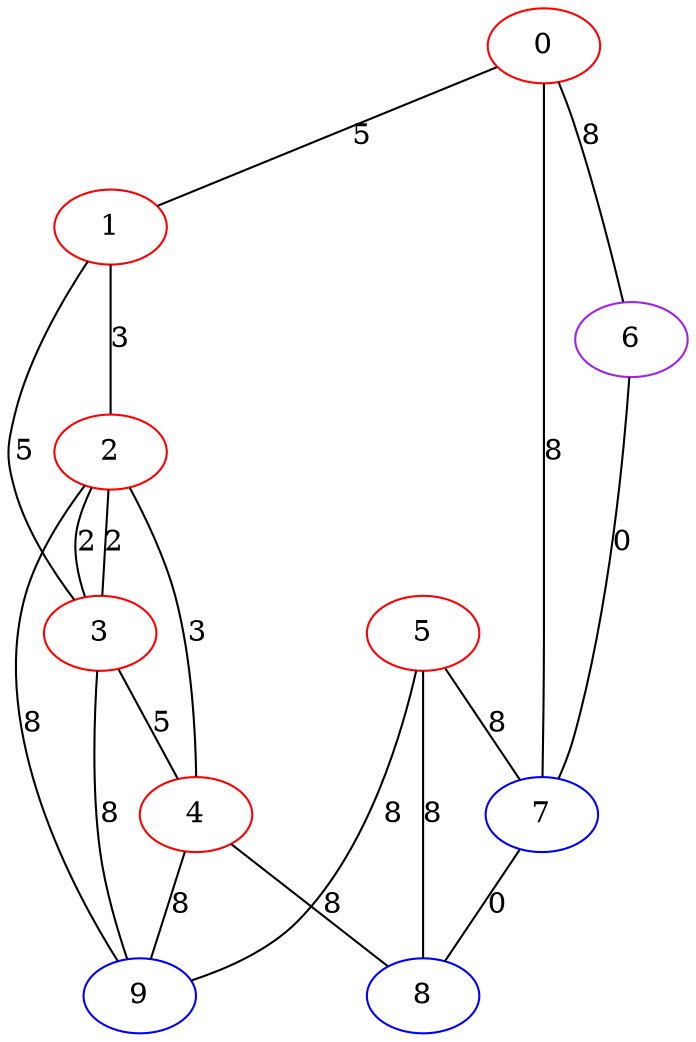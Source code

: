 graph "" {
0 [color=red, weight=1];
1 [color=red, weight=1];
2 [color=red, weight=1];
3 [color=red, weight=1];
4 [color=red, weight=1];
5 [color=red, weight=1];
6 [color=purple, weight=4];
7 [color=blue, weight=3];
8 [color=blue, weight=3];
9 [color=blue, weight=3];
0 -- 1  [key=0, label=5];
0 -- 6  [key=0, label=8];
0 -- 7  [key=0, label=8];
1 -- 2  [key=0, label=3];
1 -- 3  [key=0, label=5];
2 -- 3  [key=0, label=2];
2 -- 3  [key=1, label=2];
2 -- 4  [key=0, label=3];
2 -- 9  [key=0, label=8];
3 -- 4  [key=0, label=5];
3 -- 9  [key=0, label=8];
4 -- 8  [key=0, label=8];
4 -- 9  [key=0, label=8];
5 -- 8  [key=0, label=8];
5 -- 9  [key=0, label=8];
5 -- 7  [key=0, label=8];
6 -- 7  [key=0, label=0];
7 -- 8  [key=0, label=0];
}
